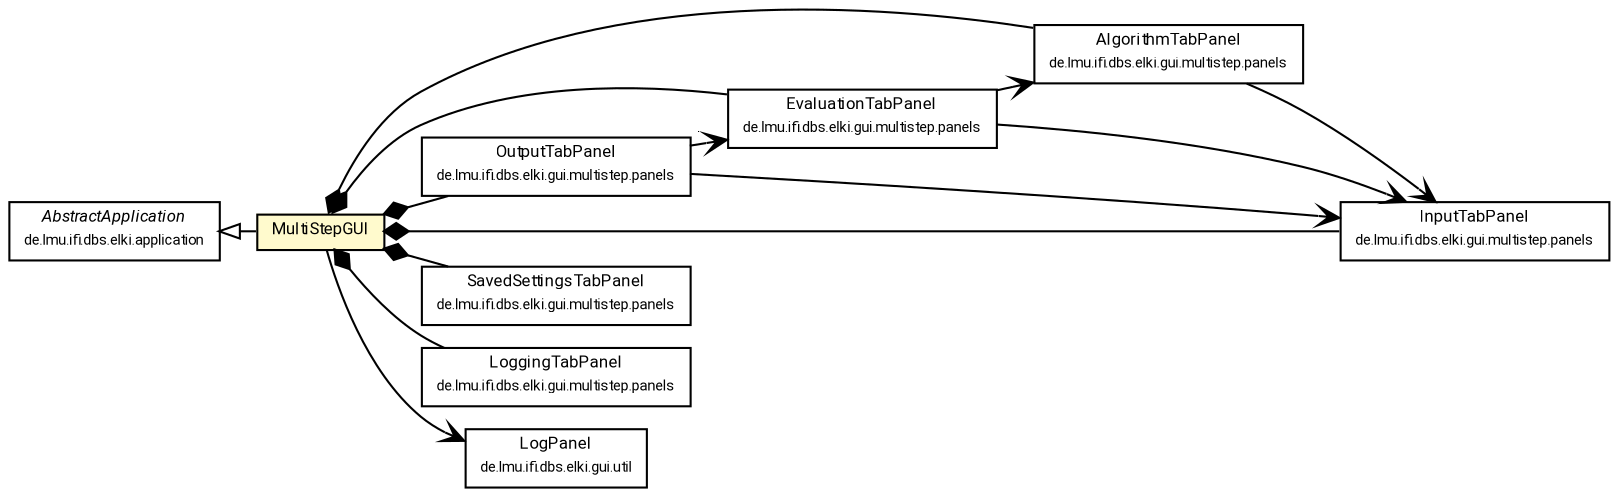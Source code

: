 #!/usr/local/bin/dot
#
# Class diagram 
# Generated by UMLGraph version R5_7_2-60-g0e99a6 (http://www.spinellis.gr/umlgraph/)
#

digraph G {
	graph [fontnames="svg"]
	edge [fontname="Roboto",fontsize=7,labelfontname="Roboto",labelfontsize=7,color="black"];
	node [fontname="Roboto",fontcolor="black",fontsize=8,shape=plaintext,margin=0,width=0,height=0];
	nodesep=0.15;
	ranksep=0.25;
	rankdir=LR;
	// de.lmu.ifi.dbs.elki.application.AbstractApplication
	c7162394 [label=<<table title="de.lmu.ifi.dbs.elki.application.AbstractApplication" border="0" cellborder="1" cellspacing="0" cellpadding="2" href="../../application/AbstractApplication.html" target="_parent">
		<tr><td><table border="0" cellspacing="0" cellpadding="1">
		<tr><td align="center" balign="center"> <font face="Roboto"><i>AbstractApplication</i></font> </td></tr>
		<tr><td align="center" balign="center"> <font face="Roboto" point-size="7.0">de.lmu.ifi.dbs.elki.application</font> </td></tr>
		</table></td></tr>
		</table>>, URL="../../application/AbstractApplication.html"];
	// de.lmu.ifi.dbs.elki.gui.multistep.MultiStepGUI
	c7163517 [label=<<table title="de.lmu.ifi.dbs.elki.gui.multistep.MultiStepGUI" border="0" cellborder="1" cellspacing="0" cellpadding="2" bgcolor="lemonChiffon" href="MultiStepGUI.html" target="_parent">
		<tr><td><table border="0" cellspacing="0" cellpadding="1">
		<tr><td align="center" balign="center"> <font face="Roboto">MultiStepGUI</font> </td></tr>
		</table></td></tr>
		</table>>, URL="MultiStepGUI.html"];
	// de.lmu.ifi.dbs.elki.gui.multistep.panels.AlgorithmTabPanel
	c7163518 [label=<<table title="de.lmu.ifi.dbs.elki.gui.multistep.panels.AlgorithmTabPanel" border="0" cellborder="1" cellspacing="0" cellpadding="2" href="panels/AlgorithmTabPanel.html" target="_parent">
		<tr><td><table border="0" cellspacing="0" cellpadding="1">
		<tr><td align="center" balign="center"> <font face="Roboto">AlgorithmTabPanel</font> </td></tr>
		<tr><td align="center" balign="center"> <font face="Roboto" point-size="7.0">de.lmu.ifi.dbs.elki.gui.multistep.panels</font> </td></tr>
		</table></td></tr>
		</table>>, URL="panels/AlgorithmTabPanel.html"];
	// de.lmu.ifi.dbs.elki.gui.multistep.panels.EvaluationTabPanel
	c7163519 [label=<<table title="de.lmu.ifi.dbs.elki.gui.multistep.panels.EvaluationTabPanel" border="0" cellborder="1" cellspacing="0" cellpadding="2" href="panels/EvaluationTabPanel.html" target="_parent">
		<tr><td><table border="0" cellspacing="0" cellpadding="1">
		<tr><td align="center" balign="center"> <font face="Roboto">EvaluationTabPanel</font> </td></tr>
		<tr><td align="center" balign="center"> <font face="Roboto" point-size="7.0">de.lmu.ifi.dbs.elki.gui.multistep.panels</font> </td></tr>
		</table></td></tr>
		</table>>, URL="panels/EvaluationTabPanel.html"];
	// de.lmu.ifi.dbs.elki.gui.multistep.panels.InputTabPanel
	c7163520 [label=<<table title="de.lmu.ifi.dbs.elki.gui.multistep.panels.InputTabPanel" border="0" cellborder="1" cellspacing="0" cellpadding="2" href="panels/InputTabPanel.html" target="_parent">
		<tr><td><table border="0" cellspacing="0" cellpadding="1">
		<tr><td align="center" balign="center"> <font face="Roboto">InputTabPanel</font> </td></tr>
		<tr><td align="center" balign="center"> <font face="Roboto" point-size="7.0">de.lmu.ifi.dbs.elki.gui.multistep.panels</font> </td></tr>
		</table></td></tr>
		</table>>, URL="panels/InputTabPanel.html"];
	// de.lmu.ifi.dbs.elki.gui.multistep.panels.OutputTabPanel
	c7163521 [label=<<table title="de.lmu.ifi.dbs.elki.gui.multistep.panels.OutputTabPanel" border="0" cellborder="1" cellspacing="0" cellpadding="2" href="panels/OutputTabPanel.html" target="_parent">
		<tr><td><table border="0" cellspacing="0" cellpadding="1">
		<tr><td align="center" balign="center"> <font face="Roboto">OutputTabPanel</font> </td></tr>
		<tr><td align="center" balign="center"> <font face="Roboto" point-size="7.0">de.lmu.ifi.dbs.elki.gui.multistep.panels</font> </td></tr>
		</table></td></tr>
		</table>>, URL="panels/OutputTabPanel.html"];
	// de.lmu.ifi.dbs.elki.gui.multistep.panels.SavedSettingsTabPanel
	c7163522 [label=<<table title="de.lmu.ifi.dbs.elki.gui.multistep.panels.SavedSettingsTabPanel" border="0" cellborder="1" cellspacing="0" cellpadding="2" href="panels/SavedSettingsTabPanel.html" target="_parent">
		<tr><td><table border="0" cellspacing="0" cellpadding="1">
		<tr><td align="center" balign="center"> <font face="Roboto">SavedSettingsTabPanel</font> </td></tr>
		<tr><td align="center" balign="center"> <font face="Roboto" point-size="7.0">de.lmu.ifi.dbs.elki.gui.multistep.panels</font> </td></tr>
		</table></td></tr>
		</table>>, URL="panels/SavedSettingsTabPanel.html"];
	// de.lmu.ifi.dbs.elki.gui.multistep.panels.LoggingTabPanel
	c7163526 [label=<<table title="de.lmu.ifi.dbs.elki.gui.multistep.panels.LoggingTabPanel" border="0" cellborder="1" cellspacing="0" cellpadding="2" href="panels/LoggingTabPanel.html" target="_parent">
		<tr><td><table border="0" cellspacing="0" cellpadding="1">
		<tr><td align="center" balign="center"> <font face="Roboto">LoggingTabPanel</font> </td></tr>
		<tr><td align="center" balign="center"> <font face="Roboto" point-size="7.0">de.lmu.ifi.dbs.elki.gui.multistep.panels</font> </td></tr>
		</table></td></tr>
		</table>>, URL="panels/LoggingTabPanel.html"];
	// de.lmu.ifi.dbs.elki.gui.util.LogPanel
	c7163550 [label=<<table title="de.lmu.ifi.dbs.elki.gui.util.LogPanel" border="0" cellborder="1" cellspacing="0" cellpadding="2" href="../util/LogPanel.html" target="_parent">
		<tr><td><table border="0" cellspacing="0" cellpadding="1">
		<tr><td align="center" balign="center"> <font face="Roboto">LogPanel</font> </td></tr>
		<tr><td align="center" balign="center"> <font face="Roboto" point-size="7.0">de.lmu.ifi.dbs.elki.gui.util</font> </td></tr>
		</table></td></tr>
		</table>>, URL="../util/LogPanel.html"];
	// de.lmu.ifi.dbs.elki.gui.multistep.MultiStepGUI extends de.lmu.ifi.dbs.elki.application.AbstractApplication
	c7162394 -> c7163517 [arrowtail=empty,dir=back,weight=10];
	// de.lmu.ifi.dbs.elki.gui.multistep.MultiStepGUI composed de.lmu.ifi.dbs.elki.gui.multistep.panels.AlgorithmTabPanel
	c7163517 -> c7163518 [arrowhead=none,arrowtail=diamond,dir=back,weight=6];
	// de.lmu.ifi.dbs.elki.gui.multistep.MultiStepGUI composed de.lmu.ifi.dbs.elki.gui.multistep.panels.EvaluationTabPanel
	c7163517 -> c7163519 [arrowhead=none,arrowtail=diamond,dir=back,weight=6];
	// de.lmu.ifi.dbs.elki.gui.multistep.MultiStepGUI composed de.lmu.ifi.dbs.elki.gui.multistep.panels.InputTabPanel
	c7163517 -> c7163520 [arrowhead=none,arrowtail=diamond,dir=back,weight=6];
	// de.lmu.ifi.dbs.elki.gui.multistep.MultiStepGUI composed de.lmu.ifi.dbs.elki.gui.multistep.panels.LoggingTabPanel
	c7163517 -> c7163526 [arrowhead=none,arrowtail=diamond,dir=back,weight=6];
	// de.lmu.ifi.dbs.elki.gui.multistep.MultiStepGUI composed de.lmu.ifi.dbs.elki.gui.multistep.panels.OutputTabPanel
	c7163517 -> c7163521 [arrowhead=none,arrowtail=diamond,dir=back,weight=6];
	// de.lmu.ifi.dbs.elki.gui.multistep.MultiStepGUI composed de.lmu.ifi.dbs.elki.gui.multistep.panels.SavedSettingsTabPanel
	c7163517 -> c7163522 [arrowhead=none,arrowtail=diamond,dir=back,weight=6];
	// de.lmu.ifi.dbs.elki.gui.multistep.MultiStepGUI navassoc de.lmu.ifi.dbs.elki.gui.util.LogPanel
	c7163517 -> c7163550 [arrowhead=open,weight=1];
	// de.lmu.ifi.dbs.elki.gui.multistep.panels.AlgorithmTabPanel navassoc de.lmu.ifi.dbs.elki.gui.multistep.panels.InputTabPanel
	c7163518 -> c7163520 [arrowhead=open,weight=1];
	// de.lmu.ifi.dbs.elki.gui.multistep.panels.EvaluationTabPanel navassoc de.lmu.ifi.dbs.elki.gui.multistep.panels.InputTabPanel
	c7163519 -> c7163520 [arrowhead=open,weight=1];
	// de.lmu.ifi.dbs.elki.gui.multistep.panels.EvaluationTabPanel navassoc de.lmu.ifi.dbs.elki.gui.multistep.panels.AlgorithmTabPanel
	c7163519 -> c7163518 [arrowhead=open,weight=1];
	// de.lmu.ifi.dbs.elki.gui.multistep.panels.OutputTabPanel navassoc de.lmu.ifi.dbs.elki.gui.multistep.panels.InputTabPanel
	c7163521 -> c7163520 [arrowhead=open,weight=1];
	// de.lmu.ifi.dbs.elki.gui.multistep.panels.OutputTabPanel navassoc de.lmu.ifi.dbs.elki.gui.multistep.panels.EvaluationTabPanel
	c7163521 -> c7163519 [arrowhead=open,weight=1];
}

